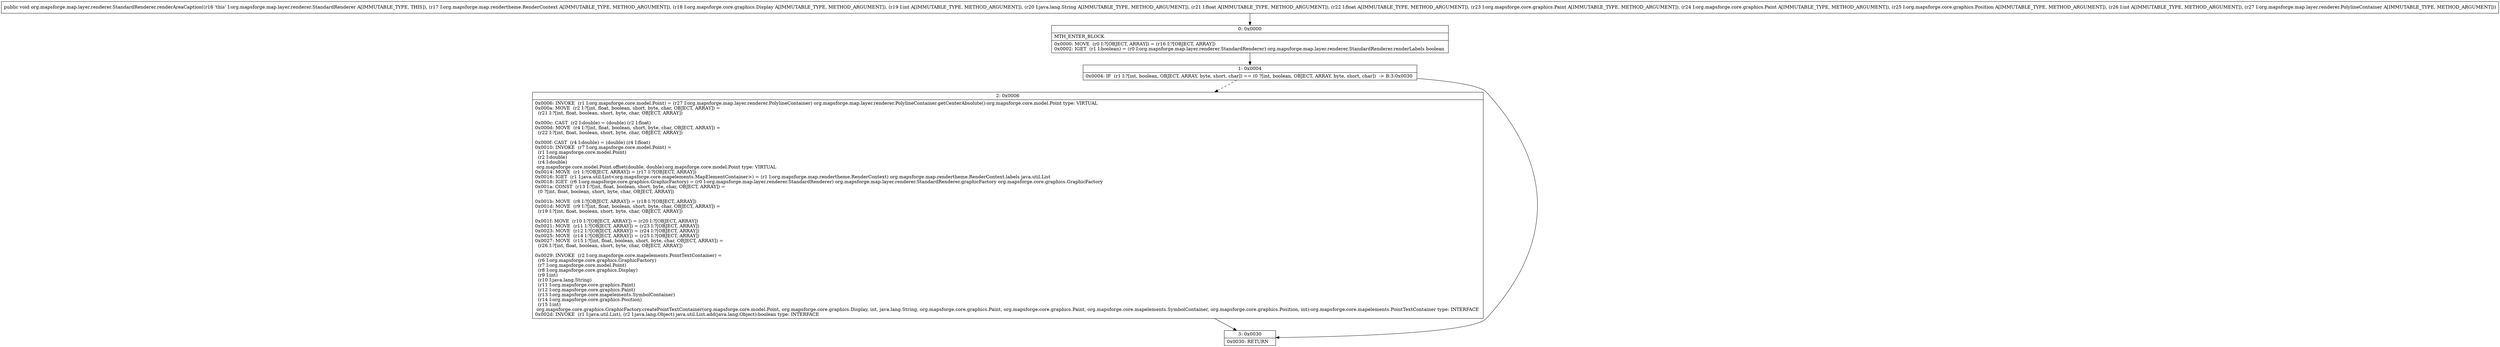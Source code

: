 digraph "CFG fororg.mapsforge.map.layer.renderer.StandardRenderer.renderAreaCaption(Lorg\/mapsforge\/map\/rendertheme\/RenderContext;Lorg\/mapsforge\/core\/graphics\/Display;ILjava\/lang\/String;FFLorg\/mapsforge\/core\/graphics\/Paint;Lorg\/mapsforge\/core\/graphics\/Paint;Lorg\/mapsforge\/core\/graphics\/Position;ILorg\/mapsforge\/map\/layer\/renderer\/PolylineContainer;)V" {
Node_0 [shape=record,label="{0\:\ 0x0000|MTH_ENTER_BLOCK\l|0x0000: MOVE  (r0 I:?[OBJECT, ARRAY]) = (r16 I:?[OBJECT, ARRAY]) \l0x0002: IGET  (r1 I:boolean) = (r0 I:org.mapsforge.map.layer.renderer.StandardRenderer) org.mapsforge.map.layer.renderer.StandardRenderer.renderLabels boolean \l}"];
Node_1 [shape=record,label="{1\:\ 0x0004|0x0004: IF  (r1 I:?[int, boolean, OBJECT, ARRAY, byte, short, char]) == (0 ?[int, boolean, OBJECT, ARRAY, byte, short, char])  \-\> B:3:0x0030 \l}"];
Node_2 [shape=record,label="{2\:\ 0x0006|0x0006: INVOKE  (r1 I:org.mapsforge.core.model.Point) = (r27 I:org.mapsforge.map.layer.renderer.PolylineContainer) org.mapsforge.map.layer.renderer.PolylineContainer.getCenterAbsolute():org.mapsforge.core.model.Point type: VIRTUAL \l0x000a: MOVE  (r2 I:?[int, float, boolean, short, byte, char, OBJECT, ARRAY]) = \l  (r21 I:?[int, float, boolean, short, byte, char, OBJECT, ARRAY])\l \l0x000c: CAST  (r2 I:double) = (double) (r2 I:float) \l0x000d: MOVE  (r4 I:?[int, float, boolean, short, byte, char, OBJECT, ARRAY]) = \l  (r22 I:?[int, float, boolean, short, byte, char, OBJECT, ARRAY])\l \l0x000f: CAST  (r4 I:double) = (double) (r4 I:float) \l0x0010: INVOKE  (r7 I:org.mapsforge.core.model.Point) = \l  (r1 I:org.mapsforge.core.model.Point)\l  (r2 I:double)\l  (r4 I:double)\l org.mapsforge.core.model.Point.offset(double, double):org.mapsforge.core.model.Point type: VIRTUAL \l0x0014: MOVE  (r1 I:?[OBJECT, ARRAY]) = (r17 I:?[OBJECT, ARRAY]) \l0x0016: IGET  (r1 I:java.util.List\<org.mapsforge.core.mapelements.MapElementContainer\>) = (r1 I:org.mapsforge.map.rendertheme.RenderContext) org.mapsforge.map.rendertheme.RenderContext.labels java.util.List \l0x0018: IGET  (r6 I:org.mapsforge.core.graphics.GraphicFactory) = (r0 I:org.mapsforge.map.layer.renderer.StandardRenderer) org.mapsforge.map.layer.renderer.StandardRenderer.graphicFactory org.mapsforge.core.graphics.GraphicFactory \l0x001a: CONST  (r13 I:?[int, float, boolean, short, byte, char, OBJECT, ARRAY]) = \l  (0 ?[int, float, boolean, short, byte, char, OBJECT, ARRAY])\l \l0x001b: MOVE  (r8 I:?[OBJECT, ARRAY]) = (r18 I:?[OBJECT, ARRAY]) \l0x001d: MOVE  (r9 I:?[int, float, boolean, short, byte, char, OBJECT, ARRAY]) = \l  (r19 I:?[int, float, boolean, short, byte, char, OBJECT, ARRAY])\l \l0x001f: MOVE  (r10 I:?[OBJECT, ARRAY]) = (r20 I:?[OBJECT, ARRAY]) \l0x0021: MOVE  (r11 I:?[OBJECT, ARRAY]) = (r23 I:?[OBJECT, ARRAY]) \l0x0023: MOVE  (r12 I:?[OBJECT, ARRAY]) = (r24 I:?[OBJECT, ARRAY]) \l0x0025: MOVE  (r14 I:?[OBJECT, ARRAY]) = (r25 I:?[OBJECT, ARRAY]) \l0x0027: MOVE  (r15 I:?[int, float, boolean, short, byte, char, OBJECT, ARRAY]) = \l  (r26 I:?[int, float, boolean, short, byte, char, OBJECT, ARRAY])\l \l0x0029: INVOKE  (r2 I:org.mapsforge.core.mapelements.PointTextContainer) = \l  (r6 I:org.mapsforge.core.graphics.GraphicFactory)\l  (r7 I:org.mapsforge.core.model.Point)\l  (r8 I:org.mapsforge.core.graphics.Display)\l  (r9 I:int)\l  (r10 I:java.lang.String)\l  (r11 I:org.mapsforge.core.graphics.Paint)\l  (r12 I:org.mapsforge.core.graphics.Paint)\l  (r13 I:org.mapsforge.core.mapelements.SymbolContainer)\l  (r14 I:org.mapsforge.core.graphics.Position)\l  (r15 I:int)\l org.mapsforge.core.graphics.GraphicFactory.createPointTextContainer(org.mapsforge.core.model.Point, org.mapsforge.core.graphics.Display, int, java.lang.String, org.mapsforge.core.graphics.Paint, org.mapsforge.core.graphics.Paint, org.mapsforge.core.mapelements.SymbolContainer, org.mapsforge.core.graphics.Position, int):org.mapsforge.core.mapelements.PointTextContainer type: INTERFACE \l0x002d: INVOKE  (r1 I:java.util.List), (r2 I:java.lang.Object) java.util.List.add(java.lang.Object):boolean type: INTERFACE \l}"];
Node_3 [shape=record,label="{3\:\ 0x0030|0x0030: RETURN   \l}"];
MethodNode[shape=record,label="{public void org.mapsforge.map.layer.renderer.StandardRenderer.renderAreaCaption((r16 'this' I:org.mapsforge.map.layer.renderer.StandardRenderer A[IMMUTABLE_TYPE, THIS]), (r17 I:org.mapsforge.map.rendertheme.RenderContext A[IMMUTABLE_TYPE, METHOD_ARGUMENT]), (r18 I:org.mapsforge.core.graphics.Display A[IMMUTABLE_TYPE, METHOD_ARGUMENT]), (r19 I:int A[IMMUTABLE_TYPE, METHOD_ARGUMENT]), (r20 I:java.lang.String A[IMMUTABLE_TYPE, METHOD_ARGUMENT]), (r21 I:float A[IMMUTABLE_TYPE, METHOD_ARGUMENT]), (r22 I:float A[IMMUTABLE_TYPE, METHOD_ARGUMENT]), (r23 I:org.mapsforge.core.graphics.Paint A[IMMUTABLE_TYPE, METHOD_ARGUMENT]), (r24 I:org.mapsforge.core.graphics.Paint A[IMMUTABLE_TYPE, METHOD_ARGUMENT]), (r25 I:org.mapsforge.core.graphics.Position A[IMMUTABLE_TYPE, METHOD_ARGUMENT]), (r26 I:int A[IMMUTABLE_TYPE, METHOD_ARGUMENT]), (r27 I:org.mapsforge.map.layer.renderer.PolylineContainer A[IMMUTABLE_TYPE, METHOD_ARGUMENT])) }"];
MethodNode -> Node_0;
Node_0 -> Node_1;
Node_1 -> Node_2[style=dashed];
Node_1 -> Node_3;
Node_2 -> Node_3;
}

